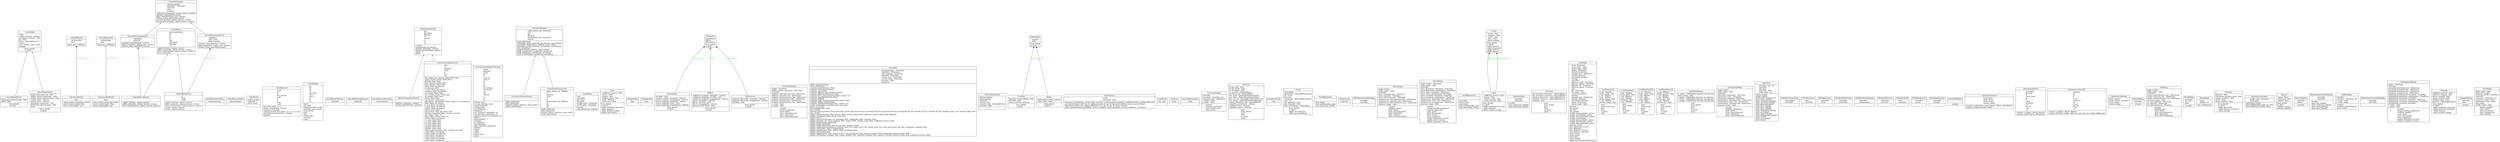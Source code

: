 digraph "classes" {
rankdir=BT
charset="utf-8"
"softcam.domain.entities.assemblage.Assemblage" [color="black", fontcolor="black", label=<{Assemblage|came<br ALIGN="LEFT"/>coords_soupape : ndarray<br ALIGN="LEFT"/>inclinaison_soupape : float<br ALIGN="LEFT"/>jeu : float<br ALIGN="LEFT"/>levier : Optional[Levier]<br ALIGN="LEFT"/>ressort<br ALIGN="LEFT"/>sens_rotation_came : float<br ALIGN="LEFT"/>soupape<br ALIGN="LEFT"/>|from_dict(d)<br ALIGN="LEFT"/><I>to_dict</I>()<br ALIGN="LEFT"/>}>, shape="record", style="solid"];
"softcam.domain.entities.assemblage.AssemblageDirecte" [color="black", fontcolor="black", label=<{AssemblageDirecte|frottement_poussoircame : float<br ALIGN="LEFT"/>offset : float<br ALIGN="LEFT"/>|from_dict(d)<br ALIGN="LEFT"/>to_dict()<br ALIGN="LEFT"/>}>, shape="record", style="solid"];
"softcam.domain.entities.assemblage.AssemblageLinguet" [color="black", fontcolor="black", label=<{AssemblageLinguet|angle_leviercame_init : float<br ALIGN="LEFT"/>angles_limites_patincame : tuple<br ALIGN="LEFT"/>angles_limites_patinsoupape : tuple<br ALIGN="LEFT"/>coords_came : ndarray<br ALIGN="LEFT"/>coords_levier : ndarray<br ALIGN="LEFT"/>frottement_patincame : float<br ALIGN="LEFT"/>frottement_patinsoupape : float<br ALIGN="LEFT"/>levier<br ALIGN="LEFT"/>|from_dict(d)<br ALIGN="LEFT"/>to_dict()<br ALIGN="LEFT"/>}>, shape="record", style="solid"];
"softcam.application.usecases.loiscame.CalculEfficacite" [color="black", fontcolor="black", label=<{CalculEfficacite|calcloisrelles<br ALIGN="LEFT"/>laws<br ALIGN="LEFT"/>|calcul_aire_reelle(jeu)<br ALIGN="LEFT"/>}>, shape="record", style="solid"];
"softcam.application.usecases.loiscame.CalculEfficaciteV2" [color="black", fontcolor="black", label=<{CalculEfficaciteV2|calcloisrelles<br ALIGN="LEFT"/>laws<br ALIGN="LEFT"/>|calcul_aire_reelle(jeu)<br ALIGN="LEFT"/>}>, shape="record", style="solid"];
"softcam.domain.services.calculsmecanique.CalculEfforts" [color="black", fontcolor="black", label=<{CalculEfforts|calccinematique<br ALIGN="LEFT"/>dr<br ALIGN="LEFT"/>fs<br ALIGN="LEFT"/>j3<br ALIGN="LEFT"/>k<br ALIGN="LEFT"/>lbd<br ALIGN="LEFT"/>lbd_ddoac<br ALIGN="LEFT"/>lbd_doac<br ALIGN="LEFT"/>m1<br ALIGN="LEFT"/>|<I>couple_arbre</I>(ac, regime_moteur)<br ALIGN="LEFT"/><I>effort_contact</I>(ac, regime_moteur, contact)<br ALIGN="LEFT"/><I>force_frottement</I>(ac, regime_moteur, contact)<br ALIGN="LEFT"/>force_ressort(ac)<br ALIGN="LEFT"/>}>, shape="record", style="solid"];
"softcam.domain.services.calculsmecanique.CalculEffortsDirecte" [color="black", fontcolor="black", label=<{CalculEffortsDirecte|<br ALIGN="LEFT"/>|<I>couple_arbre</I>(ac, regime_moteur)<br ALIGN="LEFT"/><I>effort_contact</I>(ac, regime_moteur, contact)<br ALIGN="LEFT"/><I>force_frottement</I>(ac, regime_moteur, contact)<br ALIGN="LEFT"/>}>, shape="record", style="solid"];
"softcam.domain.services.calculsmecanique.CalculEffortsLevier" [color="black", fontcolor="black", label=<{CalculEffortsLevier|j2<br ALIGN="LEFT"/>mupc<br ALIGN="LEFT"/>mups<br ALIGN="LEFT"/>|couple_arbre(ac, regime_moteur)<br ALIGN="LEFT"/>effort_contact(ac, regime_moteur, contact)<br ALIGN="LEFT"/>force_frottement(ac, regime_moteur, contact)<br ALIGN="LEFT"/>z12(ac, regime_moteur)<br ALIGN="LEFT"/>z23(ac, regime_moteur)<br ALIGN="LEFT"/>}>, shape="record", style="solid"];
"softcam.application.usecases.loiscame.CalculLoisReelles" [color="black", fontcolor="black", label=<{CalculLoisReelles|laws<br ALIGN="LEFT"/>|calcul_angles_attaque(jeu: float)<br ALIGN="LEFT"/>calcul_ouverture(jeu: float)<br ALIGN="LEFT"/>levee_reelle(angles, jeu)<br ALIGN="LEFT"/>}>, shape="record", style="solid"];
"softcam.application.usecases.loiscame.CalculLoisReellesV2" [color="black", fontcolor="black", label=<{CalculLoisReellesV2|laws<br ALIGN="LEFT"/>|calcul_angles_attaque(jeu: float)<br ALIGN="LEFT"/>calcul_ouverture(jeu: float)<br ALIGN="LEFT"/>levee_reelle(angles, jeu)<br ALIGN="LEFT"/>}>, shape="record", style="solid"];
"softcam.application.usecases.etude.CalculPositionContact" [color="black", fontcolor="black", label=<{CalculPositionContact|calccinematique<br ALIGN="LEFT"/>|}>, shape="record", style="solid"];
"softcam.application.usecases.etude.CalculPressionHertz" [color="black", fontcolor="black", label=<{CalculPressionHertz|calcmecanique<br ALIGN="LEFT"/>|}>, shape="record", style="solid"];
"softcam.application.usecases.came.CalculProfil" [color="black", fontcolor="black", label=<{CalculProfil|angles_evalpts<br ALIGN="LEFT"/>calcprofil<br ALIGN="LEFT"/>duree_levee<br ALIGN="LEFT"/>|}>, shape="record", style="solid"];
"softcam.domain.services.calculsloiscame.CalculRaccord" [color="black", fontcolor="black", label=<{CalculRaccord|a_spl<br ALIGN="LEFT"/>af<br ALIGN="LEFT"/>ai<br ALIGN="LEFT"/>dac_raccord<br ALIGN="LEFT"/>j_spl<br ALIGN="LEFT"/>jf<br ALIGN="LEFT"/>ji<br ALIGN="LEFT"/>l_spl<br ALIGN="LEFT"/>v_spl<br ALIGN="LEFT"/>|bernstein_poly(i, n, t)<br ALIGN="LEFT"/>bezier_curve(points, nTimes)<br ALIGN="LEFT"/>compute_accel_spl()<br ALIGN="LEFT"/>compute_bezier_3rd_pts(x1, y1, j1, x2, y2, j2)<br ALIGN="LEFT"/>get_bezier_parameters(X, Y, degree)<br ALIGN="LEFT"/>update()<br ALIGN="LEFT"/>}>, shape="record", style="solid"];
"softcam.domain.services.calculsloiscame.CalculRampe" [color="black", fontcolor="black", label=<{CalculRampe|a4<br ALIGN="LEFT"/>a5<br ALIGN="LEFT"/>a6<br ALIGN="LEFT"/>a7<br ALIGN="LEFT"/>dac_apos<br ALIGN="LEFT"/>dac_r<br ALIGN="LEFT"/>dac_vc<br ALIGN="LEFT"/>la<br ALIGN="LEFT"/>lr<br ALIGN="LEFT"/>vr<br ALIGN="LEFT"/>|a(ac)<br ALIGN="LEFT"/>bcs_pb()<br ALIGN="LEFT"/>compute_coeffs_accel()<br ALIGN="LEFT"/>compute_levee_accel()<br ALIGN="LEFT"/>from_dict(d)<br ALIGN="LEFT"/>j(ac)<br ALIGN="LEFT"/>l(ac)<br ALIGN="LEFT"/>matrix_pb()<br ALIGN="LEFT"/>to_dict()<br ALIGN="LEFT"/>v(ac)<br ALIGN="LEFT"/>}>, shape="record", style="solid"];
"softcam.application.usecases.came.CalculRayonCourbure" [color="black", fontcolor="black", label=<{CalculRayonCourbure|calcprofil<br ALIGN="LEFT"/>|}>, shape="record", style="solid"];
"softcam.application.usecases.came.CalculRollerDisplacement" [color="black", fontcolor="black", label=<{CalculRollerDisplacement|calcprofil<br ALIGN="LEFT"/>|}>, shape="record", style="solid"];
"softcam.application.usecases.etude.CalculVitesseGlissement" [color="black", fontcolor="black", label=<{CalculVitesseGlissement|calcmecanique<br ALIGN="LEFT"/>|}>, shape="record", style="solid"];
"softcam.domain.services.calculscinematique.CalculsCinematique" [color="black", fontcolor="black", label=<{CalculsCinematique|lbd<br ALIGN="LEFT"/>lbd_ddoac<br ALIGN="LEFT"/>lbd_doac<br ALIGN="LEFT"/>rb<br ALIGN="LEFT"/>sensrot<br ALIGN="LEFT"/>x<br ALIGN="LEFT"/>y1<br ALIGN="LEFT"/>z1<br ALIGN="LEFT"/>|<I>ci_c</I>(ac)<br ALIGN="LEFT"/>matrot(angle: np.ndarray)<br ALIGN="LEFT"/><I>position_contact</I>(ac, contact)<br ALIGN="LEFT"/><I>vitesse_glissement</I>(ac, contact)<br ALIGN="LEFT"/><I>y2</I>(ac)<br ALIGN="LEFT"/><I>z2</I>(ac)<br ALIGN="LEFT"/>}>, shape="record", style="solid"];
"softcam.domain.services.calculscinematique.CalculsCinematiqueDirecte" [color="black", fontcolor="black", label=<{CalculsCinematiqueDirecte|<br ALIGN="LEFT"/>|<I>position_contact</I>(ac, contact)<br ALIGN="LEFT"/><I>vitesse_glissement</I>(ac, contact)<br ALIGN="LEFT"/>}>, shape="record", style="solid"];
"softcam.domain.services.calculscinematique.CalculsCinematiqueFromCame" [color="black", fontcolor="black", label=<{CalculsCinematiqueFromCame|beta0<br ALIGN="LEFT"/>gamma0<br ALIGN="LEFT"/>l_ling<br ALIGN="LEFT"/>lb<br ALIGN="LEFT"/>lc<br ALIGN="LEFT"/>norm_lb<br ALIGN="LEFT"/>norm_lc<br ALIGN="LEFT"/>oc<br ALIGN="LEFT"/>ol<br ALIGN="LEFT"/>rb<br ALIGN="LEFT"/>rho<br ALIGN="LEFT"/>rho_ddoeps<br ALIGN="LEFT"/>rho_doeps<br ALIGN="LEFT"/>rpc<br ALIGN="LEFT"/>rps<br ALIGN="LEFT"/>sensrot<br ALIGN="LEFT"/>x<br ALIGN="LEFT"/>yc<br ALIGN="LEFT"/>zc<br ALIGN="LEFT"/>|beta(ac, eps)<br ALIGN="LEFT"/>ci_soup_base3(ac, beta)<br ALIGN="LEFT"/>compute_beta0()<br ALIGN="LEFT"/>compute_lb()<br ALIGN="LEFT"/>cos_delta(eps)<br ALIGN="LEFT"/>delta(eps)<br ALIGN="LEFT"/>eq1_fermeture_geom(eps, ac)<br ALIGN="LEFT"/>eq2_fermeture_geom(eps, ac)<br ALIGN="LEFT"/>equation_fermeture_geom(eps, ac)<br ALIGN="LEFT"/>lbd(ac)<br ALIGN="LEFT"/>matrot(angle)<br ALIGN="LEFT"/>n23(eps)<br ALIGN="LEFT"/>oc_base3(ac)<br ALIGN="LEFT"/>sgn_delta(eps)<br ALIGN="LEFT"/>solve_fermeture_geom(acs)<br ALIGN="LEFT"/>t23(eps)<br ALIGN="LEFT"/>u(eps)<br ALIGN="LEFT"/>v(eps)<br ALIGN="LEFT"/>y1(ac)<br ALIGN="LEFT"/>y2(ac, beta)<br ALIGN="LEFT"/>z1(ac)<br ALIGN="LEFT"/>}>, shape="record", style="solid"];
"softcam.domain.services.calculscinematique.CalculsCinematiqueLevier" [color="black", fontcolor="black", label=<{CalculsCinematiqueLevier|cb0<br ALIGN="LEFT"/>cl<br ALIGN="LEFT"/>gamma0<br ALIGN="LEFT"/>l_ling<br ALIGN="LEFT"/>ol<br ALIGN="LEFT"/>rpc<br ALIGN="LEFT"/>rps<br ALIGN="LEFT"/>|abs_angle_from_cos(cos_angle: float): float<br ALIGN="LEFT"/>angle_y23init_n23(ac: float): float<br ALIGN="LEFT"/>beta(ac: float): float<br ALIGN="LEFT"/>beta_ddoac(ac: float): float<br ALIGN="LEFT"/>beta_doac(ac: float): float<br ALIGN="LEFT"/>cb(ac: float): np.ndarray<br ALIGN="LEFT"/>cb_doac(ac: float)<br ALIGN="LEFT"/>ci_c(ac: float): np.ndarray<br ALIGN="LEFT"/>compute_cb0(): np.ndarray<br ALIGN="LEFT"/>cos_eta(ac: float): float<br ALIGN="LEFT"/>cos_y23init_n23(ac: float): float<br ALIGN="LEFT"/>di_soup(ac: float): float<br ALIGN="LEFT"/>eta(ac: float): float<br ALIGN="LEFT"/>eta_doac(ac: float): float<br ALIGN="LEFT"/>glissement_specifique(ac: float, contact: str): np.ndarray<br ALIGN="LEFT"/>lb(ac: float): np.ndarray<br ALIGN="LEFT"/>li_c(ac: float): np.ndarray<br ALIGN="LEFT"/>li_s(ac: float): np.ndarray<br ALIGN="LEFT"/>n23(ac: float): np.ndarray<br ALIGN="LEFT"/>phi(ac: float): float<br ALIGN="LEFT"/>phi_doac(ac: float, pas: float): float<br ALIGN="LEFT"/>position_contact(ac: float, contact: str): float<br ALIGN="LEFT"/>sgn_eta(ac: float): int<br ALIGN="LEFT"/>sgn_y23init_n23(ac: float): int<br ALIGN="LEFT"/>t23(ac: float): np.ndarray<br ALIGN="LEFT"/>v1_is(ac: float): float<br ALIGN="LEFT"/>v2_ic(ac: float): float<br ALIGN="LEFT"/>v2_is(ac: float): float<br ALIGN="LEFT"/>v3_ic(ac: float): float<br ALIGN="LEFT"/>vg12(ac: float): float<br ALIGN="LEFT"/>vg23(ac: float): float<br ALIGN="LEFT"/>vitesse_glissement(ac: float, contact: str): float<br ALIGN="LEFT"/>y2(ac: float): np.ndarray<br ALIGN="LEFT"/>y23(ac: float): np.ndarray<br ALIGN="LEFT"/>y3(ac: float): np.ndarray<br ALIGN="LEFT"/>z2(ac: float): np.ndarray<br ALIGN="LEFT"/>z23(ac: float): np.ndarray<br ALIGN="LEFT"/>z3(ac: float): np.ndarray<br ALIGN="LEFT"/>}>, shape="record", style="solid"];
"softcam.domain.services.calculsmecanique.CalculsMecanique" [color="black", fontcolor="black", label=<{CalculsMecanique|calccinematique<br ALIGN="LEFT"/>calcefforts : NoneType<br ALIGN="LEFT"/>calcprofil<br ALIGN="LEFT"/>came<br ALIGN="LEFT"/>soupape<br ALIGN="LEFT"/>|coefficient_grippage(ac, regime_moteur, contact)<br ALIGN="LEFT"/><I>courbure_equivalente</I>(contact)<br ALIGN="LEFT"/><I>effort_lineique</I>(regime_mot, contact)<br ALIGN="LEFT"/><I>module_young_equivalent</I>(contact)<br ALIGN="LEFT"/>pression_hertz(ac, regime_moteur, contact)<br ALIGN="LEFT"/>vitesse_glissement(ac, regime_moteur, contact)<br ALIGN="LEFT"/>}>, shape="record", style="solid"];
"softcam.domain.services.calculsmecanique.CalculsMecaniqueDirecte" [color="black", fontcolor="black", label=<{CalculsMecaniqueDirecte|calcefforts<br ALIGN="LEFT"/>poussoir<br ALIGN="LEFT"/>|<I>courbure_equivalente</I>(ac, contact)<br ALIGN="LEFT"/><I>effort_lineique</I>(ac, regime_mot, contact)<br ALIGN="LEFT"/><I>module_young_equivalent</I>(contact)<br ALIGN="LEFT"/>}>, shape="record", style="solid"];
"softcam.domain.services.calculsmecanique.CalculsMecaniqueLevier" [color="black", fontcolor="black", label=<{CalculsMecaniqueLevier|calcefforts<br ALIGN="LEFT"/>patin_came<br ALIGN="LEFT"/>patin_soupape<br ALIGN="LEFT"/>|courbure_equivalente(ac, contact)<br ALIGN="LEFT"/>effort_lineique(ac, regime_mot, contact)<br ALIGN="LEFT"/>module_young_equivalent(contact)<br ALIGN="LEFT"/>}>, shape="record", style="solid"];
"softcam.domain.services.calculsprofilcame.CalculsProfilCame" [color="black", fontcolor="black", label=<{CalculsProfilCame|angle_polaire_itp : NoneType<br ALIGN="LEFT"/>ccin<br ALIGN="LEFT"/>lbd<br ALIGN="LEFT"/>lbd_doac<br ALIGN="LEFT"/>profil_polaire_itp : NoneType<br ALIGN="LEFT"/>sensrot<br ALIGN="LEFT"/>|<I>angle_polaire</I>(ac)<br ALIGN="LEFT"/>interpolate_angle_polaire(ac: np.ndarray): scitp.BSpline<br ALIGN="LEFT"/>interpolate_deplacement_roller(ac, rayon_roller)<br ALIGN="LEFT"/>interpolate_profil_polaire(ac: np.ndarray): scitp.BSpline<br ALIGN="LEFT"/><I>plan_tangent</I>(ac)<br ALIGN="LEFT"/><I>position_polaire_roller</I>(ac, rayon_roller)<br ALIGN="LEFT"/><I>profil_cartesien</I>(ac: np.ndarray): np.ndarray<br ALIGN="LEFT"/>profil_polaire(eps: np.ndarray): np.ndarray<br ALIGN="LEFT"/>rayon_courbure(eps: np.ndarray): np.ndarray<br ALIGN="LEFT"/>}>, shape="record", style="solid"];
"softcam.domain.services.calculsprofilcame.CalculsProfilCameDirecte" [color="black", fontcolor="black", label=<{CalculsProfilCameDirecte|<br ALIGN="LEFT"/>|<I>angle_polaire</I>(ac)<br ALIGN="LEFT"/><I>plan_tangent</I>(ac)<br ALIGN="LEFT"/><I>position_polaire_roller</I>(ac, rayon_roller)<br ALIGN="LEFT"/><I>profil_cartesien</I>(ac)<br ALIGN="LEFT"/>}>, shape="record", style="solid"];
"softcam.domain.services.calculsprofilcame.CalculsProfilCameLevier" [color="black", fontcolor="black", label=<{CalculsProfilCameLevier|angle_polaire_itp : BSpline<br ALIGN="LEFT"/>cl<br ALIGN="LEFT"/>gamma0<br ALIGN="LEFT"/>l_ling<br ALIGN="LEFT"/>oc<br ALIGN="LEFT"/>ol<br ALIGN="LEFT"/>profil_polaire_itp : BSpline<br ALIGN="LEFT"/>rb<br ALIGN="LEFT"/>rpc<br ALIGN="LEFT"/>rps<br ALIGN="LEFT"/>|angle_polaire(ac)<br ALIGN="LEFT"/>plan_tangent(ac)<br ALIGN="LEFT"/>position_polaire_roller(ac, rayon_roller)<br ALIGN="LEFT"/>profil_cartesien(ac)<br ALIGN="LEFT"/>}>, shape="record", style="solid"];
"softcam.infrastructure.views.camview.CamDialog" [color="black", fontcolor="black", label=<{CamDialog|cam<br ALIGN="LEFT"/>controller<br ALIGN="LEFT"/>file_name<br ALIGN="LEFT"/>file_path<br ALIGN="LEFT"/>profile_name : NoneType<br ALIGN="LEFT"/>profile_path : NoneType<br ALIGN="LEFT"/>|accept()<br ALIGN="LEFT"/>open_filebrowser_dialog()<br ALIGN="LEFT"/>}>, shape="record", style="solid"];
"softcam.domain.entities.came.Came" [color="black", fontcolor="black", label=<{Came|coefficient_poisson : float<br ALIGN="LEFT"/>inertie : float<br ALIGN="LEFT"/>largeur : float<br ALIGN="LEFT"/>module_young : float<br ALIGN="LEFT"/>profil : BSpline<br ALIGN="LEFT"/>rayon_base : float<br ALIGN="LEFT"/>|from_dict(d)<br ALIGN="LEFT"/>to_dict()<br ALIGN="LEFT"/>valide_coefficient_poisson()<br ALIGN="LEFT"/>valide_largeur()<br ALIGN="LEFT"/>valide_module_young()<br ALIGN="LEFT"/>valide_rayon_base()<br ALIGN="LEFT"/>}>, shape="record", style="solid"];
"softcam.application.usecases.etude.ChargeEtude" [color="black", fontcolor="black", label=<{ChargeEtude|repo<br ALIGN="LEFT"/>|}>, shape="record", style="solid"];
"softcam.application.usecases.came.ChargeProfil" [color="black", fontcolor="black", label=<{ChargeProfil|repo<br ALIGN="LEFT"/>|}>, shape="record", style="solid"];
"softcam.domain.entities.mecanique.Cinematique" [color="black", fontcolor="black", label=<{Cinematique|estvalide : bool<br ALIGN="LEFT"/>position_contact_camepatin : ndarray<br ALIGN="LEFT"/>position_contact_soupapepatin : ndarray<br ALIGN="LEFT"/>vitesse_balayage_camepatin : ndarray<br ALIGN="LEFT"/>vitesse_balayage_limite : float<br ALIGN="LEFT"/>vitesse_balayage_soupapepatin : ndarray<br ALIGN="LEFT"/>|from_dict(d)<br ALIGN="LEFT"/>to_dict()<br ALIGN="LEFT"/>}>, shape="record", style="solid"];
"softcam.infrastructure.views.contactposview.ContactPosDialog" [color="black", fontcolor="black", label=<{ContactPosDialog|angles : NoneType<br ALIGN="LEFT"/>angles_contact_camepatin : NoneType<br ALIGN="LEFT"/>controller<br ALIGN="LEFT"/>neglimit_camrockerarm_line : InfiniteLine<br ALIGN="LEFT"/>neglimit_camvalve_line : InfiniteLine<br ALIGN="LEFT"/>neglimit_valverockerarm_line : InfiniteLine<br ALIGN="LEFT"/>poslimit_camrockerarm_line : InfiniteLine<br ALIGN="LEFT"/>poslimit_camvalve_line : InfiniteLine<br ALIGN="LEFT"/>poslimit_valverockerarm_line : InfiniteLine<br ALIGN="LEFT"/>x_range : tuple<br ALIGN="LEFT"/>y_range : tuple<br ALIGN="LEFT"/>|accept()<br ALIGN="LEFT"/>compute_position()<br ALIGN="LEFT"/>reset_view()<br ALIGN="LEFT"/>show_camrockerarm()<br ALIGN="LEFT"/>show_camvalve()<br ALIGN="LEFT"/>show_valverockerarm()<br ALIGN="LEFT"/>}>, shape="record", style="solid"];
"softcam.infrastructure.controllers.controller.Controller" [color="black", fontcolor="black", label=<{Controller|calccinematique : NoneType<br ALIGN="LEFT"/>calcefforts : NoneType<br ALIGN="LEFT"/>calcmecanique : NoneType<br ALIGN="LEFT"/>calcprofil : NoneType<br ALIGN="LEFT"/>current_laws : NoneType<br ALIGN="LEFT"/>current_study : NoneType<br ALIGN="LEFT"/>precision : float<br ALIGN="LEFT"/>repository<br ALIGN="LEFT"/>|<I>check_manufacturing</I>()<br ALIGN="LEFT"/><I>check_mechanics</I>()<br ALIGN="LEFT"/>compute_area(clearance: float)<br ALIGN="LEFT"/>compute_contactpos(contact)<br ALIGN="LEFT"/>compute_curvature()<br ALIGN="LEFT"/>compute_effective_laws(clearance: float)<br ALIGN="LEFT"/>compute_efficiency(clearance: float)<br ALIGN="LEFT"/>compute_hertz_pressure(speed: float, contact: str)<br ALIGN="LEFT"/>compute_opening(clearance: float)<br ALIGN="LEFT"/>compute_profile()<br ALIGN="LEFT"/>compute_roller_displacement(roller_radius: float)<br ALIGN="LEFT"/><I>compute_sliding_speed</I>(speed)<br ALIGN="LEFT"/>compute_slidingspeed(speed: float, contact: str)<br ALIGN="LEFT"/>create_study(name, assembly_type, step_time)<br ALIGN="LEFT"/>export_to_excel()<br ALIGN="LEFT"/>load_profile(profile_path)<br ALIGN="LEFT"/>load_study()<br ALIGN="LEFT"/>optimise_laws(symmetry: bool, valve_float_speed, openaccel_skl_raw, closeaccel_skl_raw, openspeed_skl_raw, closespeed_skl_raw, openlift_skl_raw, closelift_skl_raw, openjoin_angle_raw, closejoin_angle_raw)<br ALIGN="LEFT"/>save_study()<br ALIGN="LEFT"/>update_cam(rayon_base: float, largeur: float, module_young: float, coefficient_poisson: float, profil: BSpline)<br ALIGN="LEFT"/>update_curvature(cutting_radius, curvature)<br ALIGN="LEFT"/>update_laws()<br ALIGN="LEFT"/>update_options(studyname: str, stepangle: float, stepdisplay: float, steptime: float)<br ALIGN="LEFT"/>update_patin(loc: str, rayon_courbure: float, largeur: float, module_young: float, coefficient_poisson: float)<br ALIGN="LEFT"/>update_precision(new_precision)<br ALIGN="LEFT"/>update_profile_path(path)<br ALIGN="LEFT"/>update_rockerarm(masse: float, inertie: float, longueur: float)<br ALIGN="LEFT"/>update_rockerarmassembly(sens_rotation_came: int, coords_levier: list, coords_came: list, angle_leviercame_init: float, inclinaison_soupape: float)<br ALIGN="LEFT"/>update_roller(roller_radius, displacement)<br ALIGN="LEFT"/>update_spring(masse: float, raideur: float, precharge: float)<br ALIGN="LEFT"/>update_study_path(path)<br ALIGN="LEFT"/>update_tappet(masse: float, diametre: float, rayon_courbure: float, largeur_courbure: float, frottement_poussoir_guide: float)<br ALIGN="LEFT"/>update_valve(masse_soupape: float, masse_coupelle: float, diametre_soupape: float, poussoir: Poussoir, module_young: float, coefficient_poisson: float)<br ALIGN="LEFT"/>}>, shape="record", style="solid"];
"softcam.application.interfaces.controller_interface.ControllerInterface" [color="black", fontcolor="black", label=<{ControllerInterface|calccinematique<br ALIGN="LEFT"/>calcmecanique<br ALIGN="LEFT"/>calcprofil<br ALIGN="LEFT"/>current_laws<br ALIGN="LEFT"/>current_study : Optional[Etude]<br ALIGN="LEFT"/>precision : float<br ALIGN="LEFT"/>|}>, shape="record", style="solid"];
"softcam.domain.entities.fabrication.Courbure" [color="black", fontcolor="black", label=<{Courbure|diametre_meule_taillage : float<br ALIGN="LEFT"/>estvalide : bool<br ALIGN="LEFT"/>rayon_courbure : ndarray<br ALIGN="LEFT"/>|from_dict(d)<br ALIGN="LEFT"/>to_dict()<br ALIGN="LEFT"/>}>, shape="record", style="solid"];
"softcam.application.usecases.loiscame.CreeDemiLois" [color="black", fontcolor="black", label=<{CreeDemiLois|asmb<br ALIGN="LEFT"/>ouverture : bool<br ALIGN="LEFT"/>|compute_raccord(duree_raccord: float, loisaccel: LoisPhaseAccel, loisdecel: LoisPhaseDecel): LoisPhaseRaccord<br ALIGN="LEFT"/>opt_func(accelmax_waff, opt_la: OptimiseLoisAccel, opt_ld: OptimiseLoisDecel, duree_raccord: float)<br ALIGN="LEFT"/>optimise(accelmax_init, regime_affolement_init, opt_la, opt_ld, duree_raccord)<br ALIGN="LEFT"/>traite_squelettes(accel_squelbrut, vitesse_squelbrut, levee_squelbrut, raccord_anglebrut, ouverture)<br ALIGN="LEFT"/>}>, shape="record", style="solid"];
"softcam.application.usecases.etude.CreeEtude" [color="black", fontcolor="black", label=<{CreeEtude|init_repo<br ALIGN="LEFT"/>|}>, shape="record", style="solid"];
"softcam.application.usecases.loiscame.CreeLois" [color="black", fontcolor="black", label=<{CreeLois|asmb<br ALIGN="LEFT"/>|}>, shape="record", style="solid"];
"softcam.application.usecases.etude.CreeUtilitairesCalcul" [color="black", fontcolor="black", label=<{CreeUtilitairesCalcul|study<br ALIGN="LEFT"/>|}>, shape="record", style="solid"];
"softcam.infrastructure.views.curvatureview.CurvatureDialog" [color="black", fontcolor="black", label=<{CurvatureDialog|controller<br ALIGN="LEFT"/>curvedata : NoneType, list<br ALIGN="LEFT"/>maxradius_line : InfiniteLine<br ALIGN="LEFT"/>x_range : tuple<br ALIGN="LEFT"/>y_range : tuple<br ALIGN="LEFT"/>|accept()<br ALIGN="LEFT"/>compute_curvature()<br ALIGN="LEFT"/>move_line(str_pos)<br ALIGN="LEFT"/>reset_view()<br ALIGN="LEFT"/>}>, shape="record", style="solid"];
"softcam.domain.entities.loiscame.DemiLois" [color="black", fontcolor="black", label=<{DemiLois|ac_fin_accel : float<br ALIGN="LEFT"/>ac_fin_rampe : float<br ALIGN="LEFT"/>ac_leveemax : float<br ALIGN="LEFT"/>ac_raccord : Optional[float]<br ALIGN="LEFT"/>accelmax_opt : Optional[float]<br ALIGN="LEFT"/>lois_accel : Optional[LoisPhaseAccel]<br ALIGN="LEFT"/>lois_decel : Optional[LoisPhaseDecel]<br ALIGN="LEFT"/>lois_raccord : Optional[LoisPhaseRaccord]<br ALIGN="LEFT"/>lois_rampe : Optional[LoisPhaseRampe]<br ALIGN="LEFT"/>regime_affolement_opt : Optional[float]<br ALIGN="LEFT"/>squelette_acceleration : ndarray<br ALIGN="LEFT"/>squelette_levee : ndarray<br ALIGN="LEFT"/>squelette_vitesse : ndarray<br ALIGN="LEFT"/>|a(ac)<br ALIGN="LEFT"/>from_dict(d)<br ALIGN="LEFT"/>j(ac)<br ALIGN="LEFT"/>l(ac)<br ALIGN="LEFT"/>to_dict()<br ALIGN="LEFT"/>v(ac)<br ALIGN="LEFT"/>}>, shape="record", style="solid"];
"softcam.domain.entities.mecanique.Efforts" [color="black", fontcolor="black", label=<{Efforts|coefficient_grippage_camepatin : ndarray<br ALIGN="LEFT"/>coefficient_grippage_estvalide : bool<br ALIGN="LEFT"/>coefficient_grippage_soupapepatin : ndarray<br ALIGN="LEFT"/>phertz_camepatin : ndarray<br ALIGN="LEFT"/>phertz_estvalide : bool<br ALIGN="LEFT"/>phertz_soupapepatin : ndarray<br ALIGN="LEFT"/>pression_hertz_limite : float<br ALIGN="LEFT"/>|from_dict(d)<br ALIGN="LEFT"/>to_dict()<br ALIGN="LEFT"/>}>, shape="record", style="solid"];
"softcam.application.usecases.etude.EnregistreEtude" [color="black", fontcolor="black", label=<{EnregistreEtude|repo<br ALIGN="LEFT"/>|}>, shape="record", style="solid"];
"softcam.domain.entities.etude.Etude" [color="black", fontcolor="black", label=<{Etude|assemblage<br ALIGN="LEFT"/>fabrication : Optional[Fabrication]<br ALIGN="LEFT"/>id : UUID<br ALIGN="LEFT"/>loiscame<br ALIGN="LEFT"/>mecanique : Optional[Mecanique]<br ALIGN="LEFT"/>nom : str<br ALIGN="LEFT"/>pas_angulaire : float<br ALIGN="LEFT"/>pas_temporel : float<br ALIGN="LEFT"/>type_assemblage : Optional[str]<br ALIGN="LEFT"/>|from_dict(d)<br ALIGN="LEFT"/>to_dict()<br ALIGN="LEFT"/>valide_assemblage()<br ALIGN="LEFT"/>valide_pas_angulaire()<br ALIGN="LEFT"/>}>, shape="record", style="solid"];
"softcam.infrastructure.repositories.excel_repository.ExcelRepository" [color="black", fontcolor="black", label=<{ExcelRepository|<br ALIGN="LEFT"/>|load_data()<br ALIGN="LEFT"/>load_profile(profile_path)<br ALIGN="LEFT"/>save_data(study: Etude)<br ALIGN="LEFT"/>}>, shape="record", style="solid"];
"softcam.application.usecases.etude.ExportExcel" [color="black", fontcolor="black", label=<{ExportExcel|controller<br ALIGN="LEFT"/>|}>, shape="record", style="solid"];
"softcam.domain.entities.fabrication.Fabrication" [color="black", fontcolor="black", label=<{Fabrication|courbure<br ALIGN="LEFT"/>roller<br ALIGN="LEFT"/>|from_dict(d)<br ALIGN="LEFT"/>to_dict()<br ALIGN="LEFT"/>}>, shape="record", style="solid"];
"softcam.infrastructure.views.assemblyview.FlatTappetAssemblyDialog" [color="black", fontcolor="black", label=<{FlatTappetAssemblyDialog|assembly<br ALIGN="LEFT"/>controller<br ALIGN="LEFT"/>|}>, shape="record", style="solid"];
"softcam.infrastructure.views.forceview.ForceDialog" [color="black", fontcolor="black", label=<{ForceDialog|angle_evalpts<br ALIGN="LEFT"/>angle_range : tuple<br ALIGN="LEFT"/>controller<br ALIGN="LEFT"/>force_camrockerarm : NoneType<br ALIGN="LEFT"/>force_camvalve : NoneType<br ALIGN="LEFT"/>force_valverockerarm : NoneType<br ALIGN="LEFT"/>maxpressure_camrockerarm_line : InfiniteLine<br ALIGN="LEFT"/>maxpressure_camvalve_line : InfiniteLine<br ALIGN="LEFT"/>maxpressure_valverockerarm_line : InfiniteLine<br ALIGN="LEFT"/>pressure_range : tuple<br ALIGN="LEFT"/>|accept()<br ALIGN="LEFT"/><I>compute_force</I>()<br ALIGN="LEFT"/><I>reset_view</I>()<br ALIGN="LEFT"/>show_camrockerarm()<br ALIGN="LEFT"/>show_camvalve()<br ALIGN="LEFT"/>show_torque()<br ALIGN="LEFT"/>show_valverockerarm()<br ALIGN="LEFT"/>}>, shape="record", style="solid"];
"softcam.infrastructure.views.hertzview.HertzDialog" [color="black", fontcolor="black", label=<{HertzDialog|angle_evalpts : NoneType<br ALIGN="LEFT"/>angle_range : tuple<br ALIGN="LEFT"/>controller<br ALIGN="LEFT"/>hertz_floatspeed_camepatin : NoneType<br ALIGN="LEFT"/>hertz_floatspeed_soupapepatin : NoneType<br ALIGN="LEFT"/>hertz_static_camepatin : NoneType<br ALIGN="LEFT"/>hertz_static_soupapepatin : NoneType<br ALIGN="LEFT"/>hertz_usespeed_camepatin : NoneType<br ALIGN="LEFT"/>hertz_usespeed_soupapepatin : NoneType<br ALIGN="LEFT"/>maxpressure_floatspeed_line : InfiniteLine<br ALIGN="LEFT"/>maxpressure_static_line : InfiniteLine<br ALIGN="LEFT"/>maxpressure_usespeed_line : InfiniteLine<br ALIGN="LEFT"/>pressure_range : tuple<br ALIGN="LEFT"/>|accept()<br ALIGN="LEFT"/>change_display_graph(text)<br ALIGN="LEFT"/>compute_pressure()<br ALIGN="LEFT"/>reset_view()<br ALIGN="LEFT"/>show_floatspeed()<br ALIGN="LEFT"/>show_static()<br ALIGN="LEFT"/>show_usespeed()<br ALIGN="LEFT"/>update_floatspeed_curves()<br ALIGN="LEFT"/>update_static_curves()<br ALIGN="LEFT"/>update_usespeed_curves()<br ALIGN="LEFT"/>}>, shape="record", style="solid"];
"softcam.infrastructure.repositories.json_repository.JSONRepository" [color="black", fontcolor="black", label=<{JSONRepository|<br ALIGN="LEFT"/>|convert(x)<br ALIGN="LEFT"/>deconvert(x)<br ALIGN="LEFT"/>load_data()<br ALIGN="LEFT"/>load_profile(profile_path)<br ALIGN="LEFT"/>save_data(study: Etude)<br ALIGN="LEFT"/>}>, shape="record", style="solid"];
"softcam.domain.entities.levier.Levier" [color="black", fontcolor="black", label=<{Levier|inertie : float<br ALIGN="LEFT"/>longueur : float<br ALIGN="LEFT"/>masse : float<br ALIGN="LEFT"/>patin_came<br ALIGN="LEFT"/>patin_soupape<br ALIGN="LEFT"/>|from_dict(d)<br ALIGN="LEFT"/>to_dict()<br ALIGN="LEFT"/>valide_inertie()<br ALIGN="LEFT"/>valide_longueur()<br ALIGN="LEFT"/>valide_masse()<br ALIGN="LEFT"/>valide_patins()<br ALIGN="LEFT"/>}>, shape="record", style="solid"];
"softcam.infrastructure.views.rockerarmview.LinguetDialog" [color="black", fontcolor="black", label=<{LinguetDialog|controller<br ALIGN="LEFT"/>rockerarm<br ALIGN="LEFT"/>|accept()<br ALIGN="LEFT"/>open_patincame_dialog()<br ALIGN="LEFT"/>open_patinsoup_dialog()<br ALIGN="LEFT"/>}>, shape="record", style="solid"];
"softcam.domain.entities.loiscame.LoisCame" [color="black", fontcolor="black", label=<{LoisCame|dac_leveemax_fermeture : Optional[float]<br ALIGN="LEFT"/>dac_leveemax_ouverture : Optional[float]<br ALIGN="LEFT"/>demilois_fermeture : Optional[DemiLois]<br ALIGN="LEFT"/>demilois_ouverture : Optional[DemiLois]<br ALIGN="LEFT"/>symetrie : bool<br ALIGN="LEFT"/>|a(ac)<br ALIGN="LEFT"/>from_dict(d)<br ALIGN="LEFT"/>j(ac)<br ALIGN="LEFT"/>l(ac)<br ALIGN="LEFT"/>to_dict()<br ALIGN="LEFT"/>v(ac)<br ALIGN="LEFT"/>}>, shape="record", style="solid"];
"softcam.infrastructure.views.lawsview.LoisDialog" [color="black", fontcolor="black", label=<{LoisDialog|accel : NoneType<br ALIGN="LEFT"/>accel_range : tuple<br ALIGN="LEFT"/>angle_range : tuple<br ALIGN="LEFT"/>angles : NoneType<br ALIGN="LEFT"/>closeaccel_skeleton<br ALIGN="LEFT"/>closejoin_line : InfiniteLine<br ALIGN="LEFT"/>closelift_skeleton<br ALIGN="LEFT"/>closespeed_skeleton<br ALIGN="LEFT"/>closing<br ALIGN="LEFT"/>controller<br ALIGN="LEFT"/>effective_accel : NoneType<br ALIGN="LEFT"/>effective_angles : NoneType<br ALIGN="LEFT"/>effective_lift : NoneType<br ALIGN="LEFT"/>effective_speed : NoneType<br ALIGN="LEFT"/>laws<br ALIGN="LEFT"/>lift : NoneType<br ALIGN="LEFT"/>lift_range : tuple<br ALIGN="LEFT"/>openaccel_skeleton<br ALIGN="LEFT"/>opening<br ALIGN="LEFT"/>openjoin_line : InfiniteLine<br ALIGN="LEFT"/>openlift_skeleton<br ALIGN="LEFT"/>openspeed_skeleton<br ALIGN="LEFT"/>speed : NoneType<br ALIGN="LEFT"/>speed_range : tuple<br ALIGN="LEFT"/>|accept()<br ALIGN="LEFT"/>init_accel()<br ALIGN="LEFT"/>init_lift()<br ALIGN="LEFT"/>init_speed()<br ALIGN="LEFT"/>modify_closeaccel(plot, points)<br ALIGN="LEFT"/>modify_closelift(plot, points)<br ALIGN="LEFT"/>modify_closespeed(plot, points)<br ALIGN="LEFT"/>modify_joinline(line)<br ALIGN="LEFT"/>modify_openaccel(plot, points)<br ALIGN="LEFT"/>modify_openlift(plot, points)<br ALIGN="LEFT"/>modify_openspeed(plot, points)<br ALIGN="LEFT"/>optimise_laws()<br ALIGN="LEFT"/>plot_optimised_curves()<br ALIGN="LEFT"/>plot_skeleton()<br ALIGN="LEFT"/>plot_skeleton_curves()<br ALIGN="LEFT"/>plot_skeleton_scatters()<br ALIGN="LEFT"/>reset_view()<br ALIGN="LEFT"/>show_accel()<br ALIGN="LEFT"/>show_lift()<br ALIGN="LEFT"/>show_speed()<br ALIGN="LEFT"/>update_performances(clearance)<br ALIGN="LEFT"/>}>, shape="record", style="solid"];
"softcam.domain.entities.loiscame.LoisPhaseAccel" [color="black", fontcolor="black", label=<{LoisPhaseAccel|a_spl : BSpline<br ALIGN="LEFT"/>duree_accel : float<br ALIGN="LEFT"/>j_spl : BSpline<br ALIGN="LEFT"/>l_spl : BSpline<br ALIGN="LEFT"/>levee_rampe : float<br ALIGN="LEFT"/>v_spl : BSpline<br ALIGN="LEFT"/>vitesse_rampe : float<br ALIGN="LEFT"/>|a(ac)<br ALIGN="LEFT"/>from_dict(d: dict)<br ALIGN="LEFT"/>j(ac)<br ALIGN="LEFT"/>l(ac)<br ALIGN="LEFT"/>to_dict()<br ALIGN="LEFT"/>v(ac)<br ALIGN="LEFT"/>}>, shape="record", style="solid"];
"softcam.domain.entities.loiscame.LoisPhaseDecel" [color="black", fontcolor="black", label=<{LoisPhaseDecel|a_spl : BSpline<br ALIGN="LEFT"/>duree_decel : float<br ALIGN="LEFT"/>j_spl : BSpline<br ALIGN="LEFT"/>l_spl : BSpline<br ALIGN="LEFT"/>leveemax : float<br ALIGN="LEFT"/>v_spl : BSpline<br ALIGN="LEFT"/>|a(ac)<br ALIGN="LEFT"/>from_dict(d)<br ALIGN="LEFT"/>j(ac)<br ALIGN="LEFT"/>l(ac)<br ALIGN="LEFT"/>to_dict()<br ALIGN="LEFT"/>v(ac)<br ALIGN="LEFT"/>}>, shape="record", style="solid"];
"softcam.domain.entities.loiscame.LoisPhaseDecelV2" [color="black", fontcolor="black", label=<{LoisPhaseDecelV2|a_spl : BSpline<br ALIGN="LEFT"/>duree_decel : float<br ALIGN="LEFT"/>j_spl : BSpline<br ALIGN="LEFT"/>l_init : float<br ALIGN="LEFT"/>l_spl : BSpline<br ALIGN="LEFT"/>v_init : float<br ALIGN="LEFT"/>v_spl : BSpline<br ALIGN="LEFT"/>|a(ac)<br ALIGN="LEFT"/>from_dict(d)<br ALIGN="LEFT"/>j(ac)<br ALIGN="LEFT"/>l(ac)<br ALIGN="LEFT"/>to_dict()<br ALIGN="LEFT"/>v(ac)<br ALIGN="LEFT"/>}>, shape="record", style="solid"];
"softcam.domain.entities.loiscame.LoisPhaseRaccord" [color="black", fontcolor="black", label=<{LoisPhaseRaccord|a_spl : BSpline<br ALIGN="LEFT"/>duree_raccord : float<br ALIGN="LEFT"/>j_spl : BSpline<br ALIGN="LEFT"/>l_spl : BSpline<br ALIGN="LEFT"/>levee_init : float<br ALIGN="LEFT"/>v_spl : BSpline<br ALIGN="LEFT"/>vitesse_init : float<br ALIGN="LEFT"/>|a(ac)<br ALIGN="LEFT"/>from_dict(d)<br ALIGN="LEFT"/>j(ac)<br ALIGN="LEFT"/>l(ac)<br ALIGN="LEFT"/>to_dict()<br ALIGN="LEFT"/>v(ac)<br ALIGN="LEFT"/>}>, shape="record", style="solid"];
"softcam.domain.entities.loiscame.LoisPhaseRampe" [color="black", fontcolor="black", label=<{LoisPhaseRampe|a_rampe : Callable[[np.ndarray], np.ndarray]<br ALIGN="LEFT"/>duree_rampe : float<br ALIGN="LEFT"/>j_rampe : Callable[[np.ndarray], np.ndarray]<br ALIGN="LEFT"/>l_rampe : Callable[[np.ndarray], np.ndarray]<br ALIGN="LEFT"/>v_rampe : Callable[[np.ndarray], np.ndarray]<br ALIGN="LEFT"/>|a(ac)<br ALIGN="LEFT"/>from_dict(d)<br ALIGN="LEFT"/>j(ac)<br ALIGN="LEFT"/>l(ac)<br ALIGN="LEFT"/>to_dict()<br ALIGN="LEFT"/>v(ac)<br ALIGN="LEFT"/>}>, shape="record", style="solid"];
"softcam.infrastructure.views.lubricationview.LubricationDialog" [color="black", fontcolor="black", label=<{LubricationDialog|angle_evalpts<br ALIGN="LEFT"/>angle_range : tuple<br ALIGN="LEFT"/>controller<br ALIGN="LEFT"/>lubrication_floatspeed : NoneType<br ALIGN="LEFT"/>lubrication_static : NoneType<br ALIGN="LEFT"/>lubrication_usespeed : NoneType<br ALIGN="LEFT"/>minthickness_floatspeed_line : InfiniteLine<br ALIGN="LEFT"/>minthickness_static_line : InfiniteLine<br ALIGN="LEFT"/>minthickness_usespeed_line : InfiniteLine<br ALIGN="LEFT"/>pressure_range : tuple<br ALIGN="LEFT"/>|accept()<br ALIGN="LEFT"/><I>compute_thickness</I>()<br ALIGN="LEFT"/><I>reset_view</I>()<br ALIGN="LEFT"/>show_camrockerarm()<br ALIGN="LEFT"/>show_camvalve()<br ALIGN="LEFT"/>show_valverockerarm()<br ALIGN="LEFT"/>}>, shape="record", style="solid"];
"softcam.domain.entities.mecanique.Lubrification" [color="black", fontcolor="black", label=<{Lubrification|epaisseur_film_huile_camepatin : ndarray<br ALIGN="LEFT"/>epaisseur_film_huile_soupapepatin : ndarray<br ALIGN="LEFT"/>estvalide : bool<br ALIGN="LEFT"/>|from_dict(d)<br ALIGN="LEFT"/>to_dict()<br ALIGN="LEFT"/>}>, shape="record", style="solid"];
"softcam.infrastructure.views.mainview.MainView" [color="black", fontcolor="black", label=<{MainView|assembly_type : str<br ALIGN="LEFT"/>controller<br ALIGN="LEFT"/>soft_path<br ALIGN="LEFT"/>step_time : float<br ALIGN="LEFT"/>study_name : str<br ALIGN="LEFT"/>|create_study()<br ALIGN="LEFT"/><I>export_study</I>()<br ALIGN="LEFT"/><I>mechanical_verification</I>()<br ALIGN="LEFT"/>open_asmb_dialog()<br ALIGN="LEFT"/>open_contactpos_dialog()<br ALIGN="LEFT"/>open_curvature_dialog()<br ALIGN="LEFT"/><I>open_documentation</I>()<br ALIGN="LEFT"/>open_force_dialog()<br ALIGN="LEFT"/>open_hertz_dialog()<br ALIGN="LEFT"/>open_laws_widget()<br ALIGN="LEFT"/>open_lubrication_dialog()<br ALIGN="LEFT"/>open_pv_dialog()<br ALIGN="LEFT"/>open_roller_dialog()<br ALIGN="LEFT"/>open_slidingspeed_dialog()<br ALIGN="LEFT"/>open_study()<br ALIGN="LEFT"/>open_visu_dialog()<br ALIGN="LEFT"/>save_study()<br ALIGN="LEFT"/>}>, shape="record", style="solid"];
"softcam.domain.entities.mecanique.Mecanique" [color="black", fontcolor="black", label=<{Mecanique|cinematique<br ALIGN="LEFT"/>efforts<br ALIGN="LEFT"/>lubrification<br ALIGN="LEFT"/>|from_dict(d)<br ALIGN="LEFT"/>to_dict()<br ALIGN="LEFT"/>}>, shape="record", style="solid"];
"softcam.application.usecases.assemblage.MetAJourAssemblage" [color="black", fontcolor="black", label=<{MetAJourAssemblage|assemblage<br ALIGN="LEFT"/>controller<br ALIGN="LEFT"/>|}>, shape="record", style="solid"];
"softcam.application.usecases.came.MetAJourCame" [color="black", fontcolor="black", label=<{MetAJourCame|came<br ALIGN="LEFT"/>controller<br ALIGN="LEFT"/>|}>, shape="record", style="solid"];
"softcam.application.usecases.levier.MetAJourLevier" [color="black", fontcolor="black", label=<{MetAJourLevier|controller<br ALIGN="LEFT"/>levier<br ALIGN="LEFT"/>|}>, shape="record", style="solid"];
"softcam.application.usecases.levier.MetAJourPatinCame" [color="black", fontcolor="black", label=<{MetAJourPatinCame|controller<br ALIGN="LEFT"/>patincame<br ALIGN="LEFT"/>|}>, shape="record", style="solid"];
"softcam.application.usecases.levier.MetAJourPatinSoupape" [color="black", fontcolor="black", label=<{MetAJourPatinSoupape|controller<br ALIGN="LEFT"/>patinsoupape<br ALIGN="LEFT"/>|}>, shape="record", style="solid"];
"softcam.application.usecases.soupape.MetAJourPoussoir" [color="black", fontcolor="black", label=<{MetAJourPoussoir|controller<br ALIGN="LEFT"/>poussoir<br ALIGN="LEFT"/>|}>, shape="record", style="solid"];
"softcam.application.usecases.came.MetAJourProfil" [color="black", fontcolor="black", label=<{MetAJourProfil|came<br ALIGN="LEFT"/>controller<br ALIGN="LEFT"/>|}>, shape="record", style="solid"];
"softcam.application.usecases.ressort.MetAJourRessort" [color="black", fontcolor="black", label=<{MetAJourRessort|controller<br ALIGN="LEFT"/>ressort<br ALIGN="LEFT"/>|}>, shape="record", style="solid"];
"softcam.application.usecases.soupape.MetAJourSoupape" [color="black", fontcolor="black", label=<{MetAJourSoupape|controller<br ALIGN="LEFT"/>soupape<br ALIGN="LEFT"/>|}>, shape="record", style="solid"];
"softcam.infrastructure.views.mainview.NewStudyDialog" [color="black", fontcolor="black", label=<{NewStudyDialog|<br ALIGN="LEFT"/>|accept()<br ALIGN="LEFT"/>}>, shape="record", style="solid"];
"softcam.application.usecases.loiscame.OptimiseLoisAccel" [color="black", fontcolor="black", label=<{OptimiseLoisAccel|accel_squel<br ALIGN="LEFT"/>duree_accel<br ALIGN="LEFT"/>levee_rampe<br ALIGN="LEFT"/>vitesse_rampe<br ALIGN="LEFT"/>|compute_a_spl(ctrlpts, poids, degree, delta): scitp.BSpline<br ALIGN="LEFT"/>compute_ctrlpts(accelmax: float)<br ALIGN="LEFT"/>}>, shape="record", style="solid"];
"softcam.application.usecases.loiscame.OptimiseLoisDecel" [color="black", fontcolor="black", label=<{OptimiseLoisDecel|ac_evalpts<br ALIGN="LEFT"/>betamax<br ALIGN="LEFT"/>dr<br ALIGN="LEFT"/>duree_decel<br ALIGN="LEFT"/>j2<br ALIGN="LEFT"/>k<br ALIGN="LEFT"/>l_ling<br ALIGN="LEFT"/>leveemax<br ALIGN="LEFT"/>m1<br ALIGN="LEFT"/>mu_ps<br ALIGN="LEFT"/>r_ps<br ALIGN="LEFT"/>z_l<br ALIGN="LEFT"/>|compute_a_spl(acs, decels, degree)<br ALIGN="LEFT"/>compute_decel(regime_affolement)<br ALIGN="LEFT"/>}>, shape="record", style="solid"];
"softcam.application.usecases.loiscame.OptimiseLoisDecelV2" [color="black", fontcolor="black", label=<{OptimiseLoisDecelV2|betamax<br ALIGN="LEFT"/>dr<br ALIGN="LEFT"/>j2<br ALIGN="LEFT"/>k<br ALIGN="LEFT"/>l_ling<br ALIGN="LEFT"/>leveemax<br ALIGN="LEFT"/>m1<br ALIGN="LEFT"/>mu_ps<br ALIGN="LEFT"/>pas_itg<br ALIGN="LEFT"/>r_ps<br ALIGN="LEFT"/>z_l<br ALIGN="LEFT"/>|compute_a_spl(acs, decels, degree)<br ALIGN="LEFT"/>compute_decel(ac_evalpts, beta_init, beta_dot_init, regime_affolement)<br ALIGN="LEFT"/>}>, shape="record", style="solid"];
"softcam.application.usecases.loiscame.OptimiseLoisRampe" [color="black", fontcolor="black", label=<{OptimiseLoisRampe|duree_rampe<br ALIGN="LEFT"/>duree_vitesse_constante<br ALIGN="LEFT"/>levee_rampe<br ALIGN="LEFT"/>vitesse_rampe<br ALIGN="LEFT"/>|}>, shape="record", style="solid"];
"softcam.infrastructure.views.optionsview.OptionDialog" [color="black", fontcolor="black", label=<{OptionDialog|controller<br ALIGN="LEFT"/>|accept()<br ALIGN="LEFT"/>}>, shape="record", style="solid"];
"softcam.infrastructure.views.pvview.PVDialog" [color="black", fontcolor="black", label=<{PVDialog|angle_evalpts<br ALIGN="LEFT"/>angle_range : tuple<br ALIGN="LEFT"/>controller<br ALIGN="LEFT"/>maxpv_camrockerarm_line : InfiniteLine<br ALIGN="LEFT"/>maxpv_camvalve_line : InfiniteLine<br ALIGN="LEFT"/>maxpv_valverockerarm_line : InfiniteLine<br ALIGN="LEFT"/>pressure_range : tuple<br ALIGN="LEFT"/>pv_camrockerarm : NoneType<br ALIGN="LEFT"/>pv_camvalve : NoneType<br ALIGN="LEFT"/>pv_valverockerarm : NoneType<br ALIGN="LEFT"/>|accept()<br ALIGN="LEFT"/><I>compute_pv</I>()<br ALIGN="LEFT"/><I>reset_view</I>()<br ALIGN="LEFT"/>show_camrockerarm()<br ALIGN="LEFT"/>show_camvalve()<br ALIGN="LEFT"/>show_valverockerarm()<br ALIGN="LEFT"/>}>, shape="record", style="solid"];
"softcam.domain.entities.levier.Patin" [color="black", fontcolor="black", label=<{Patin|coefficient_poisson : float<br ALIGN="LEFT"/>largeur : float<br ALIGN="LEFT"/>module_young : float<br ALIGN="LEFT"/>rayon_courbure : float<br ALIGN="LEFT"/>|from_dict(d)<br ALIGN="LEFT"/>to_dict()<br ALIGN="LEFT"/>valide_coefficient_poisson()<br ALIGN="LEFT"/>valide_largeur()<br ALIGN="LEFT"/>valide_module_young()<br ALIGN="LEFT"/>}>, shape="record", style="solid"];
"softcam.infrastructure.views.rockerarmview.PatinDialog" [color="black", fontcolor="black", label=<{PatinDialog|controller<br ALIGN="LEFT"/>loc : str<br ALIGN="LEFT"/>patin<br ALIGN="LEFT"/>|accept()<br ALIGN="LEFT"/>}>, shape="record", style="solid"];
"softcam.infrastructure.views.lawsview.PointDialog" [color="black", fontcolor="black", label=<{PointDialog|point<br ALIGN="LEFT"/>weight : int<br ALIGN="LEFT"/>|get_coordinates()<br ALIGN="LEFT"/>}>, shape="record", style="solid"];
"softcam.domain.entities.soupape.Poussoir" [color="black", fontcolor="black", label=<{Poussoir|diametre : float<br ALIGN="LEFT"/>frottement_poussoir_guide : float<br ALIGN="LEFT"/>largeur_courbure : float<br ALIGN="LEFT"/>masse : float<br ALIGN="LEFT"/>rayon_courbure : float<br ALIGN="LEFT"/>|from_dict(d)<br ALIGN="LEFT"/>to_dict()<br ALIGN="LEFT"/>valide_diametre()<br ALIGN="LEFT"/>valide_largeur_courbure()<br ALIGN="LEFT"/>valide_masse()<br ALIGN="LEFT"/>}>, shape="record", style="solid"];
"softcam.application.interfaces.repository_interface.RepositoryInterface" [color="black", fontcolor="black", label=<{RepositoryInterface|profile_path : NoneType<br ALIGN="LEFT"/>study_path<br ALIGN="LEFT"/>|<I>load_data</I>(): Etude<br ALIGN="LEFT"/><I>load_profile</I>(profile_path: str): dict<br ALIGN="LEFT"/><I>save_data</I>(study: Etude): None<br ALIGN="LEFT"/>}>, shape="record", style="solid"];
"softcam.domain.entities.ressort.Ressort" [color="black", fontcolor="black", label=<{Ressort|masse : float<br ALIGN="LEFT"/>precharge : float<br ALIGN="LEFT"/>raideur : float<br ALIGN="LEFT"/>|from_dict(d)<br ALIGN="LEFT"/>to_dict()<br ALIGN="LEFT"/>validate_masse()<br ALIGN="LEFT"/>validate_raideur()<br ALIGN="LEFT"/>}>, shape="record", style="solid"];
"softcam.infrastructure.views.springview.RessortDialog" [color="black", fontcolor="black", label=<{RessortDialog|controller<br ALIGN="LEFT"/>spring<br ALIGN="LEFT"/>|accept()<br ALIGN="LEFT"/>}>, shape="record", style="solid"];
"softcam.infrastructure.views.assemblyview.RockerArmAssemblyDialog" [color="black", fontcolor="black", label=<{RockerArmAssemblyDialog|assembly<br ALIGN="LEFT"/>controller<br ALIGN="LEFT"/>|accept()<br ALIGN="LEFT"/>open_cam_dialog()<br ALIGN="LEFT"/>open_rockerarm_dialog()<br ALIGN="LEFT"/>open_spring_dialog()<br ALIGN="LEFT"/>open_valve_dialog()<br ALIGN="LEFT"/>}>, shape="record", style="solid"];
"softcam.domain.entities.fabrication.Roller" [color="black", fontcolor="black", label=<{Roller|deplacement_roller : ndarray<br ALIGN="LEFT"/>rayon_roller : float<br ALIGN="LEFT"/>|from_dict(d)<br ALIGN="LEFT"/>to_dict()<br ALIGN="LEFT"/>}>, shape="record", style="solid"];
"softcam.infrastructure.views.rollerview.RollerDialog" [color="black", fontcolor="black", label=<{RollerDialog|controller<br ALIGN="LEFT"/>curvedata : NoneType, list<br ALIGN="LEFT"/>x_range : tuple<br ALIGN="LEFT"/>y_range : tuple<br ALIGN="LEFT"/>|accept()<br ALIGN="LEFT"/>compute_displacement()<br ALIGN="LEFT"/>reset_view()<br ALIGN="LEFT"/>}>, shape="record", style="solid"];
"softcam.infrastructure.views.assemblyview.RollerTappetAssemblyDialog" [color="black", fontcolor="black", label=<{RollerTappetAssemblyDialog|assembly<br ALIGN="LEFT"/>controller<br ALIGN="LEFT"/>|}>, shape="record", style="solid"];
"softcam.infrastructure.views.slidingspeedview.SlidingSpeedDialog" [color="black", fontcolor="black", label=<{SlidingSpeedDialog|angles : NoneType<br ALIGN="LEFT"/>controller<br ALIGN="LEFT"/>maxspeed_floatspeed_line : InfiniteLine<br ALIGN="LEFT"/>maxspeed_usespeed_line : InfiniteLine<br ALIGN="LEFT"/>minspeed_floatspeed_line : InfiniteLine<br ALIGN="LEFT"/>minspeed_usespeed_line : InfiniteLine<br ALIGN="LEFT"/>slidingspeed_floatspeed_camepatin : NoneType<br ALIGN="LEFT"/>slidingspeed_floatspeed_soupapepatin : NoneType<br ALIGN="LEFT"/>slidingspeed_floatspeed_valvepatin<br ALIGN="LEFT"/>slidingspeed_usespeed_camepatin : NoneType<br ALIGN="LEFT"/>slidingspeed_usespeed_soupapepatin : NoneType<br ALIGN="LEFT"/>slidingspeed_usespeed_valvepatin<br ALIGN="LEFT"/>x_range : tuple<br ALIGN="LEFT"/>y_range : tuple<br ALIGN="LEFT"/>|accept()<br ALIGN="LEFT"/>change_display_graph(text)<br ALIGN="LEFT"/>compute_speed()<br ALIGN="LEFT"/>reset_view()<br ALIGN="LEFT"/>show_floatspeed()<br ALIGN="LEFT"/>show_usespeed()<br ALIGN="LEFT"/>update_floatspeed_curves()<br ALIGN="LEFT"/>update_usespeed_curves()<br ALIGN="LEFT"/>}>, shape="record", style="solid"];
"softcam.domain.entities.soupape.Soupape" [color="black", fontcolor="black", label=<{Soupape|coefficient_poisson : float<br ALIGN="LEFT"/>diametre_soupape : float<br ALIGN="LEFT"/>masse_coupelle : float<br ALIGN="LEFT"/>masse_soupape : float<br ALIGN="LEFT"/>module_young : float<br ALIGN="LEFT"/>poussoir : Optional[Poussoir]<br ALIGN="LEFT"/>|from_dict(d)<br ALIGN="LEFT"/>to_dict()<br ALIGN="LEFT"/>valide_coefficient_poisson()<br ALIGN="LEFT"/>valide_diametre_soupape()<br ALIGN="LEFT"/>valide_masses()<br ALIGN="LEFT"/>valide_module_young()<br ALIGN="LEFT"/>}>, shape="record", style="solid"];
"softcam.infrastructure.views.valveview.SoupapeDialog" [color="black", fontcolor="black", label=<{SoupapeDialog|controller<br ALIGN="LEFT"/>valve<br ALIGN="LEFT"/>|accept()<br ALIGN="LEFT"/>}>, shape="record", style="solid"];
"softcam.infrastructure.views.visuview.VisuDialog" [color="black", fontcolor="black", label=<{VisuDialog|angle_range : tuple<br ALIGN="LEFT"/>basecircle_profile<br ALIGN="LEFT"/>cartesian_profile : NoneType<br ALIGN="LEFT"/>controller<br ALIGN="LEFT"/>curvature : NoneType, list<br ALIGN="LEFT"/>curvature_range : tuple<br ALIGN="LEFT"/>kinematics_range : tuple<br ALIGN="LEFT"/>plot_angles<br ALIGN="LEFT"/>profile_range : tuple<br ALIGN="LEFT"/>|display_graph()<br ALIGN="LEFT"/>reset_view()<br ALIGN="LEFT"/>show_curvature()<br ALIGN="LEFT"/>show_kinematics()<br ALIGN="LEFT"/>show_profile()<br ALIGN="LEFT"/>}>, shape="record", style="solid"];
"softcam.domain.entities.assemblage.AssemblageDirecte" -> "softcam.domain.entities.assemblage.Assemblage" [arrowhead="empty", arrowtail="none"];
"softcam.domain.entities.assemblage.AssemblageLinguet" -> "softcam.domain.entities.assemblage.Assemblage" [arrowhead="empty", arrowtail="none"];
"softcam.domain.services.calculscinematique.CalculsCinematiqueDirecte" -> "softcam.domain.services.calculscinematique.CalculsCinematique" [arrowhead="empty", arrowtail="none"];
"softcam.domain.services.calculscinematique.CalculsCinematiqueLevier" -> "softcam.domain.services.calculscinematique.CalculsCinematique" [arrowhead="empty", arrowtail="none"];
"softcam.domain.services.calculsmecanique.CalculEffortsDirecte" -> "softcam.domain.services.calculsmecanique.CalculEfforts" [arrowhead="empty", arrowtail="none"];
"softcam.domain.services.calculsmecanique.CalculEffortsLevier" -> "softcam.domain.services.calculsmecanique.CalculEfforts" [arrowhead="empty", arrowtail="none"];
"softcam.domain.services.calculsmecanique.CalculsMecaniqueDirecte" -> "softcam.domain.services.calculsmecanique.CalculsMecanique" [arrowhead="empty", arrowtail="none"];
"softcam.domain.services.calculsmecanique.CalculsMecaniqueLevier" -> "softcam.domain.services.calculsmecanique.CalculsMecanique" [arrowhead="empty", arrowtail="none"];
"softcam.domain.services.calculsprofilcame.CalculsProfilCameDirecte" -> "softcam.domain.services.calculsprofilcame.CalculsProfilCame" [arrowhead="empty", arrowtail="none"];
"softcam.domain.services.calculsprofilcame.CalculsProfilCameLevier" -> "softcam.domain.services.calculsprofilcame.CalculsProfilCame" [arrowhead="empty", arrowtail="none"];
"softcam.application.usecases.loiscame.CalculLoisReelles" -> "softcam.application.usecases.loiscame.CalculEfficacite" [arrowhead="diamond", arrowtail="none", fontcolor="green", label="calcloisrelles", style="solid"];
"softcam.domain.entities.fabrication.Courbure" -> "softcam.domain.entities.fabrication.Fabrication" [arrowhead="diamond", arrowtail="none", fontcolor="green", label="courbure", style="solid"];
"softcam.domain.entities.fabrication.Roller" -> "softcam.domain.entities.fabrication.Fabrication" [arrowhead="diamond", arrowtail="none", fontcolor="green", label="roller", style="solid"];
"softcam.domain.entities.levier.Patin" -> "softcam.domain.entities.levier.Levier" [arrowhead="diamond", arrowtail="none", fontcolor="green", label="patin_came", style="solid"];
"softcam.domain.entities.levier.Patin" -> "softcam.domain.entities.levier.Levier" [arrowhead="diamond", arrowtail="none", fontcolor="green", label="patin_soupape", style="solid"];
"softcam.domain.entities.mecanique.Cinematique" -> "softcam.domain.entities.mecanique.Mecanique" [arrowhead="diamond", arrowtail="none", fontcolor="green", label="cinematique", style="solid"];
"softcam.domain.entities.mecanique.Efforts" -> "softcam.domain.entities.mecanique.Mecanique" [arrowhead="diamond", arrowtail="none", fontcolor="green", label="efforts", style="solid"];
"softcam.domain.entities.mecanique.Lubrification" -> "softcam.domain.entities.mecanique.Mecanique" [arrowhead="diamond", arrowtail="none", fontcolor="green", label="lubrification", style="solid"];
"softcam.domain.services.calculsmecanique.CalculEffortsDirecte" -> "softcam.domain.services.calculsmecanique.CalculsMecaniqueDirecte" [arrowhead="diamond", arrowtail="none", fontcolor="green", label="calcefforts", style="solid"];
"softcam.domain.services.calculsmecanique.CalculEffortsLevier" -> "softcam.domain.services.calculsmecanique.CalculsMecaniqueLevier" [arrowhead="diamond", arrowtail="none", fontcolor="green", label="calcefforts", style="solid"];
"softcam.application.usecases.loiscame.CalculLoisReellesV2" -> "softcam.application.usecases.loiscame.CalculEfficaciteV2" [arrowhead="odiamond", arrowtail="none", fontcolor="green", label="calcloisrelles", style="solid"];
}
